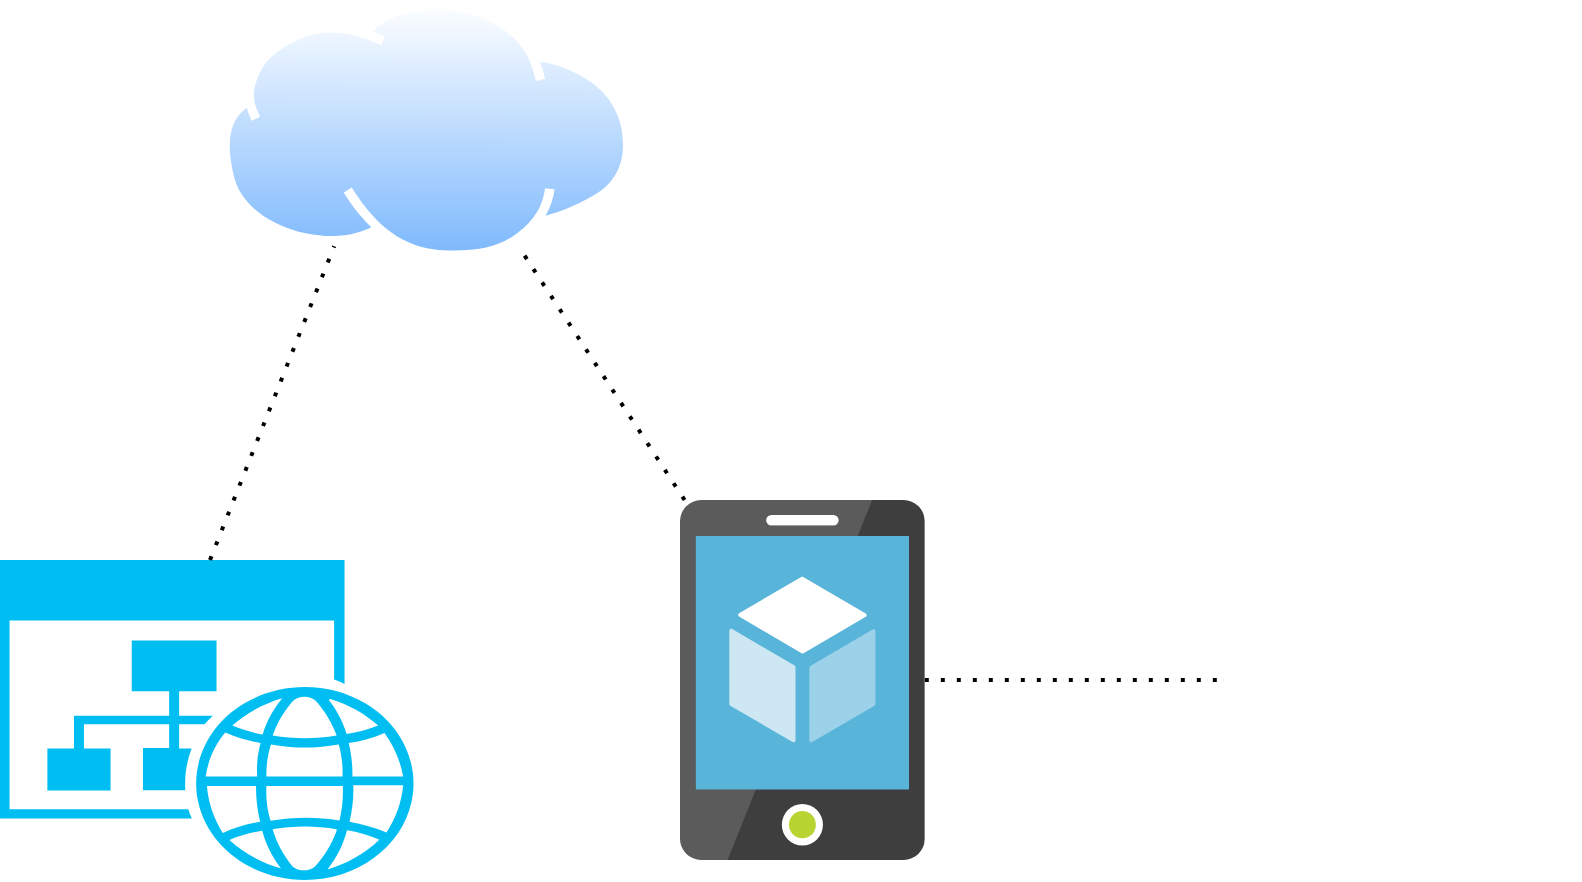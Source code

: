 <mxfile version="13.7.7" type="device"><diagram id="TOg0n_wUzu88zWZfhqMr" name="Page-1"><mxGraphModel dx="1102" dy="614" grid="1" gridSize="10" guides="1" tooltips="1" connect="1" arrows="1" fold="1" page="1" pageScale="1" pageWidth="850" pageHeight="1100" math="0" shadow="0"><root><mxCell id="0"/><mxCell id="1" parent="0"/><mxCell id="-JDBtvYfoiSckqgoUJ2r-1" value="" style="verticalLabelPosition=bottom;html=1;verticalAlign=top;align=center;strokeColor=none;fillColor=#00BEF2;shape=mxgraph.azure.website_generic;pointerEvents=1;" vertex="1" parent="1"><mxGeometry x="40" y="300" width="210" height="160" as="geometry"/></mxCell><mxCell id="-JDBtvYfoiSckqgoUJ2r-2" value="" style="aspect=fixed;html=1;points=[];align=center;image;fontSize=12;image=img/lib/mscae/App_Service_Mobile_App.svg;" vertex="1" parent="1"><mxGeometry x="380" y="270" width="122.4" height="180" as="geometry"/></mxCell><mxCell id="-JDBtvYfoiSckqgoUJ2r-3" value="" style="shape=image;html=1;verticalAlign=top;verticalLabelPosition=bottom;labelBackgroundColor=#ffffff;imageAspect=0;aspect=fixed;image=https://cdn3.iconfinder.com/data/icons/popular-services-brands-vol-2/512/raspberry-pi-128.png" vertex="1" parent="1"><mxGeometry x="650" y="270" width="180" height="180" as="geometry"/></mxCell><mxCell id="-JDBtvYfoiSckqgoUJ2r-5" value="" style="aspect=fixed;perimeter=ellipsePerimeter;html=1;align=center;shadow=0;dashed=0;spacingTop=3;image;image=img/lib/active_directory/internet_cloud.svg;" vertex="1" parent="1"><mxGeometry x="150" y="20" width="206.35" height="130" as="geometry"/></mxCell><mxCell id="-JDBtvYfoiSckqgoUJ2r-6" value="" style="endArrow=none;dashed=1;html=1;dashPattern=1 3;strokeWidth=2;entryX=0.25;entryY=1;entryDx=0;entryDy=0;exitX=0.5;exitY=0;exitDx=0;exitDy=0;exitPerimeter=0;" edge="1" parent="1" source="-JDBtvYfoiSckqgoUJ2r-1" target="-JDBtvYfoiSckqgoUJ2r-5"><mxGeometry width="50" height="50" relative="1" as="geometry"><mxPoint x="400" y="340" as="sourcePoint"/><mxPoint x="450" y="290" as="targetPoint"/></mxGeometry></mxCell><mxCell id="-JDBtvYfoiSckqgoUJ2r-7" value="" style="endArrow=none;dashed=1;html=1;dashPattern=1 3;strokeWidth=2;entryX=0.75;entryY=1;entryDx=0;entryDy=0;" edge="1" parent="1" source="-JDBtvYfoiSckqgoUJ2r-2" target="-JDBtvYfoiSckqgoUJ2r-5"><mxGeometry width="50" height="50" relative="1" as="geometry"><mxPoint x="155" y="310" as="sourcePoint"/><mxPoint x="217.456" y="153.27" as="targetPoint"/></mxGeometry></mxCell><mxCell id="-JDBtvYfoiSckqgoUJ2r-8" value="" style="endArrow=none;dashed=1;html=1;dashPattern=1 3;strokeWidth=2;entryX=0;entryY=0.5;entryDx=0;entryDy=0;" edge="1" parent="1" source="-JDBtvYfoiSckqgoUJ2r-2" target="-JDBtvYfoiSckqgoUJ2r-3"><mxGeometry width="50" height="50" relative="1" as="geometry"><mxPoint x="400" y="340" as="sourcePoint"/><mxPoint x="450" y="290" as="targetPoint"/></mxGeometry></mxCell></root></mxGraphModel></diagram></mxfile>